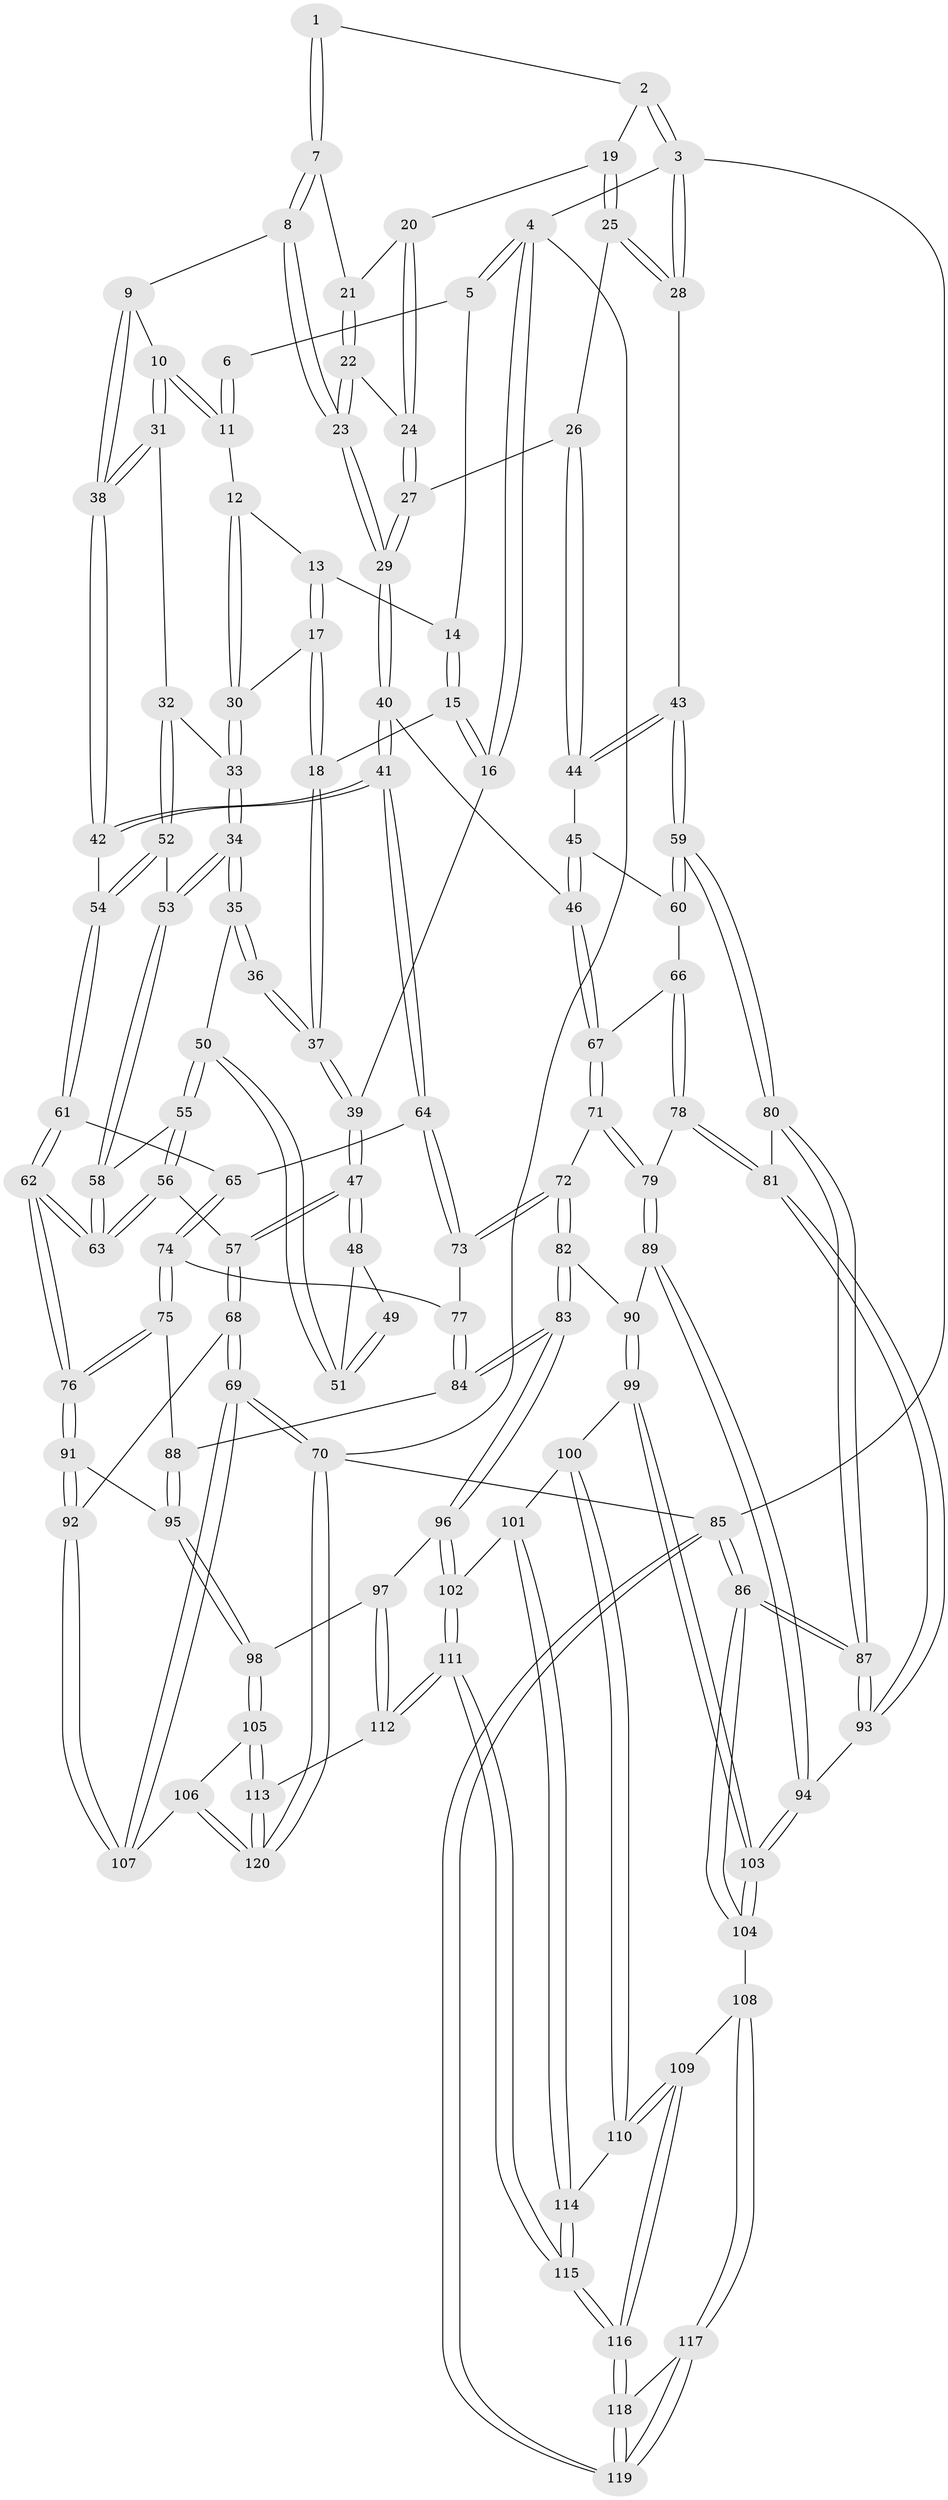 // Generated by graph-tools (version 1.1) at 2025/27/03/15/25 16:27:57]
// undirected, 120 vertices, 297 edges
graph export_dot {
graph [start="1"]
  node [color=gray90,style=filled];
  1 [pos="+0.5896774651832973+0"];
  2 [pos="+0.9271803797355277+0"];
  3 [pos="+1+0"];
  4 [pos="+0+0"];
  5 [pos="+0.19344862452143308+0"];
  6 [pos="+0.517061739705658+0"];
  7 [pos="+0.6077165625706737+0"];
  8 [pos="+0.5615559443800737+0.17043372915273614"];
  9 [pos="+0.5049182916034856+0.1629957980095776"];
  10 [pos="+0.4477778503097865+0.1350631024550889"];
  11 [pos="+0.432257826512834+0.11523984083091092"];
  12 [pos="+0.34307422101691154+0.10605921687102446"];
  13 [pos="+0.2015938112536349+0"];
  14 [pos="+0.19541179276273668+0"];
  15 [pos="+0.12302980599343125+0.12448129986801176"];
  16 [pos="+0+0"];
  17 [pos="+0.23549778774970814+0.1535981809300596"];
  18 [pos="+0.1455590487051059+0.16790864013419038"];
  19 [pos="+0.8285500908318433+0.07925142937067713"];
  20 [pos="+0.7210877560817225+0.057913542889915674"];
  21 [pos="+0.6749947754655227+0.04254123126488089"];
  22 [pos="+0.6789767615233739+0.10257102039122379"];
  23 [pos="+0.562746742609152+0.1714315547920891"];
  24 [pos="+0.7209455767663144+0.13363750976528602"];
  25 [pos="+0.828668635667171+0.10841662267040744"];
  26 [pos="+0.8069055167493923+0.17612669060578773"];
  27 [pos="+0.781800623841034+0.1849064303687558"];
  28 [pos="+1+0.14205468213702463"];
  29 [pos="+0.6447347735503843+0.29861009512278075"];
  30 [pos="+0.2766954448252731+0.16519627881328028"];
  31 [pos="+0.37935854864291496+0.24596113242431125"];
  32 [pos="+0.3386440861239948+0.25467363104097407"];
  33 [pos="+0.2848085822857271+0.19047710133256435"];
  34 [pos="+0.19093449312716848+0.33056454216760783"];
  35 [pos="+0.17310896554299596+0.31200185721741514"];
  36 [pos="+0.12833247244457177+0.2100280227220237"];
  37 [pos="+0.13642947698233757+0.1884855002512328"];
  38 [pos="+0.44533046033412726+0.2911886183749336"];
  39 [pos="+0+0.04695967526005525"];
  40 [pos="+0.6363346657497913+0.3621007902681172"];
  41 [pos="+0.6124971685606563+0.3788794930523712"];
  42 [pos="+0.4675332660712468+0.3431040514670398"];
  43 [pos="+1+0.3349614854702119"];
  44 [pos="+0.9461363170441432+0.2936451954690793"];
  45 [pos="+0.8324626524421682+0.3693281891526871"];
  46 [pos="+0.6940380511270341+0.3911228420066721"];
  47 [pos="+0+0.1712687699027078"];
  48 [pos="+0+0.22578566244274145"];
  49 [pos="+0.10906295156945968+0.21642980210739765"];
  50 [pos="+0.055099652563485375+0.3292279285761244"];
  51 [pos="+0.05328383286792786+0.3085378122114498"];
  52 [pos="+0.3148334033916666+0.3326133609271558"];
  53 [pos="+0.20482383813618396+0.35857086042045666"];
  54 [pos="+0.38144196706211114+0.38699460742862396"];
  55 [pos="+0.0006567924167654581+0.40274347321003107"];
  56 [pos="+0+0.45443719351755496"];
  57 [pos="+0+0.4608100273365875"];
  58 [pos="+0.18807433381556346+0.4208203572179283"];
  59 [pos="+1+0.4398971421709109"];
  60 [pos="+0.8546486180648698+0.43953527551826743"];
  61 [pos="+0.37436952011047203+0.4450845494403633"];
  62 [pos="+0.22936291980856213+0.573852336248802"];
  63 [pos="+0.22659563326393464+0.5694703672083347"];
  64 [pos="+0.608616458973164+0.3877691642249311"];
  65 [pos="+0.47121215976856684+0.5007091631743377"];
  66 [pos="+0.8442958555471259+0.5117557246376477"];
  67 [pos="+0.7293268572516651+0.44815461550436053"];
  68 [pos="+0+0.7032473995933521"];
  69 [pos="+0+1"];
  70 [pos="+0+1"];
  71 [pos="+0.7308044771555188+0.5616016632235403"];
  72 [pos="+0.6672022693798083+0.6152894725831345"];
  73 [pos="+0.6117500680721562+0.5640233981289845"];
  74 [pos="+0.4640206277566069+0.5797003002216641"];
  75 [pos="+0.4375814644519602+0.5990370314628866"];
  76 [pos="+0.2325043497852235+0.5960873976857846"];
  77 [pos="+0.5307637035553111+0.599250737540073"];
  78 [pos="+0.9008428463899428+0.5918548649402015"];
  79 [pos="+0.8810495001120231+0.602249441687978"];
  80 [pos="+1+0.4760118142215445"];
  81 [pos="+0.9191480379741757+0.591982737203729"];
  82 [pos="+0.6804215874890501+0.6990908274968584"];
  83 [pos="+0.6220312008922682+0.752434170531856"];
  84 [pos="+0.5564246665348795+0.7081205796976208"];
  85 [pos="+1+1"];
  86 [pos="+1+1"];
  87 [pos="+1+0.7895843622979459"];
  88 [pos="+0.45653517018252143+0.7099147373995828"];
  89 [pos="+0.7867687906387777+0.7048554650606642"];
  90 [pos="+0.7802239900524294+0.7109678214861053"];
  91 [pos="+0.21404788760503954+0.6561290814771376"];
  92 [pos="+0.18003125000680256+0.7035403015333009"];
  93 [pos="+0.9429828005803093+0.7541594686214732"];
  94 [pos="+0.9401050638145421+0.7582571672561731"];
  95 [pos="+0.422628123649609+0.752898486991902"];
  96 [pos="+0.6150751778186252+0.7911082671891668"];
  97 [pos="+0.5218254307119783+0.8304813061986028"];
  98 [pos="+0.4334208689730549+0.8231963093412819"];
  99 [pos="+0.8081935829212532+0.7830331945999003"];
  100 [pos="+0.7675260381041521+0.8312644690106678"];
  101 [pos="+0.6754724508980667+0.8508372155851657"];
  102 [pos="+0.6458546183753674+0.8479021301194164"];
  103 [pos="+0.8969183603112678+0.8379437002054476"];
  104 [pos="+0.9022441426839375+0.854691967980697"];
  105 [pos="+0.41941831680483166+0.840753467921826"];
  106 [pos="+0.20949830871706673+0.8654522792042524"];
  107 [pos="+0.209326237480929+0.8652585062670528"];
  108 [pos="+0.8680521143443807+0.9095055473866439"];
  109 [pos="+0.8418458881569155+0.9124843497622402"];
  110 [pos="+0.7830335751597752+0.9028455434320642"];
  111 [pos="+0.6102985205429889+1"];
  112 [pos="+0.540799520002571+1"];
  113 [pos="+0.46083952866285516+1"];
  114 [pos="+0.7635637323520355+0.9140196546388215"];
  115 [pos="+0.6205547989723104+1"];
  116 [pos="+0.621009398788106+1"];
  117 [pos="+0.868781982475275+0.9131837634140496"];
  118 [pos="+0.7556913799414485+1"];
  119 [pos="+1+1"];
  120 [pos="+0.32108040283228834+1"];
  1 -- 2;
  1 -- 7;
  1 -- 7;
  2 -- 3;
  2 -- 3;
  2 -- 19;
  3 -- 4;
  3 -- 28;
  3 -- 28;
  3 -- 85;
  4 -- 5;
  4 -- 5;
  4 -- 16;
  4 -- 16;
  4 -- 70;
  5 -- 6;
  5 -- 14;
  6 -- 11;
  6 -- 11;
  7 -- 8;
  7 -- 8;
  7 -- 21;
  8 -- 9;
  8 -- 23;
  8 -- 23;
  9 -- 10;
  9 -- 38;
  9 -- 38;
  10 -- 11;
  10 -- 11;
  10 -- 31;
  10 -- 31;
  11 -- 12;
  12 -- 13;
  12 -- 30;
  12 -- 30;
  13 -- 14;
  13 -- 17;
  13 -- 17;
  14 -- 15;
  14 -- 15;
  15 -- 16;
  15 -- 16;
  15 -- 18;
  16 -- 39;
  17 -- 18;
  17 -- 18;
  17 -- 30;
  18 -- 37;
  18 -- 37;
  19 -- 20;
  19 -- 25;
  19 -- 25;
  20 -- 21;
  20 -- 24;
  20 -- 24;
  21 -- 22;
  21 -- 22;
  22 -- 23;
  22 -- 23;
  22 -- 24;
  23 -- 29;
  23 -- 29;
  24 -- 27;
  24 -- 27;
  25 -- 26;
  25 -- 28;
  25 -- 28;
  26 -- 27;
  26 -- 44;
  26 -- 44;
  27 -- 29;
  27 -- 29;
  28 -- 43;
  29 -- 40;
  29 -- 40;
  30 -- 33;
  30 -- 33;
  31 -- 32;
  31 -- 38;
  31 -- 38;
  32 -- 33;
  32 -- 52;
  32 -- 52;
  33 -- 34;
  33 -- 34;
  34 -- 35;
  34 -- 35;
  34 -- 53;
  34 -- 53;
  35 -- 36;
  35 -- 36;
  35 -- 50;
  36 -- 37;
  36 -- 37;
  37 -- 39;
  37 -- 39;
  38 -- 42;
  38 -- 42;
  39 -- 47;
  39 -- 47;
  40 -- 41;
  40 -- 41;
  40 -- 46;
  41 -- 42;
  41 -- 42;
  41 -- 64;
  41 -- 64;
  42 -- 54;
  43 -- 44;
  43 -- 44;
  43 -- 59;
  43 -- 59;
  44 -- 45;
  45 -- 46;
  45 -- 46;
  45 -- 60;
  46 -- 67;
  46 -- 67;
  47 -- 48;
  47 -- 48;
  47 -- 57;
  47 -- 57;
  48 -- 49;
  48 -- 51;
  49 -- 51;
  49 -- 51;
  50 -- 51;
  50 -- 51;
  50 -- 55;
  50 -- 55;
  52 -- 53;
  52 -- 54;
  52 -- 54;
  53 -- 58;
  53 -- 58;
  54 -- 61;
  54 -- 61;
  55 -- 56;
  55 -- 56;
  55 -- 58;
  56 -- 57;
  56 -- 63;
  56 -- 63;
  57 -- 68;
  57 -- 68;
  58 -- 63;
  58 -- 63;
  59 -- 60;
  59 -- 60;
  59 -- 80;
  59 -- 80;
  60 -- 66;
  61 -- 62;
  61 -- 62;
  61 -- 65;
  62 -- 63;
  62 -- 63;
  62 -- 76;
  62 -- 76;
  64 -- 65;
  64 -- 73;
  64 -- 73;
  65 -- 74;
  65 -- 74;
  66 -- 67;
  66 -- 78;
  66 -- 78;
  67 -- 71;
  67 -- 71;
  68 -- 69;
  68 -- 69;
  68 -- 92;
  69 -- 70;
  69 -- 70;
  69 -- 107;
  69 -- 107;
  70 -- 120;
  70 -- 120;
  70 -- 85;
  71 -- 72;
  71 -- 79;
  71 -- 79;
  72 -- 73;
  72 -- 73;
  72 -- 82;
  72 -- 82;
  73 -- 77;
  74 -- 75;
  74 -- 75;
  74 -- 77;
  75 -- 76;
  75 -- 76;
  75 -- 88;
  76 -- 91;
  76 -- 91;
  77 -- 84;
  77 -- 84;
  78 -- 79;
  78 -- 81;
  78 -- 81;
  79 -- 89;
  79 -- 89;
  80 -- 81;
  80 -- 87;
  80 -- 87;
  81 -- 93;
  81 -- 93;
  82 -- 83;
  82 -- 83;
  82 -- 90;
  83 -- 84;
  83 -- 84;
  83 -- 96;
  83 -- 96;
  84 -- 88;
  85 -- 86;
  85 -- 86;
  85 -- 119;
  85 -- 119;
  86 -- 87;
  86 -- 87;
  86 -- 104;
  86 -- 104;
  87 -- 93;
  87 -- 93;
  88 -- 95;
  88 -- 95;
  89 -- 90;
  89 -- 94;
  89 -- 94;
  90 -- 99;
  90 -- 99;
  91 -- 92;
  91 -- 92;
  91 -- 95;
  92 -- 107;
  92 -- 107;
  93 -- 94;
  94 -- 103;
  94 -- 103;
  95 -- 98;
  95 -- 98;
  96 -- 97;
  96 -- 102;
  96 -- 102;
  97 -- 98;
  97 -- 112;
  97 -- 112;
  98 -- 105;
  98 -- 105;
  99 -- 100;
  99 -- 103;
  99 -- 103;
  100 -- 101;
  100 -- 110;
  100 -- 110;
  101 -- 102;
  101 -- 114;
  101 -- 114;
  102 -- 111;
  102 -- 111;
  103 -- 104;
  103 -- 104;
  104 -- 108;
  105 -- 106;
  105 -- 113;
  105 -- 113;
  106 -- 107;
  106 -- 120;
  106 -- 120;
  108 -- 109;
  108 -- 117;
  108 -- 117;
  109 -- 110;
  109 -- 110;
  109 -- 116;
  109 -- 116;
  110 -- 114;
  111 -- 112;
  111 -- 112;
  111 -- 115;
  111 -- 115;
  112 -- 113;
  113 -- 120;
  113 -- 120;
  114 -- 115;
  114 -- 115;
  115 -- 116;
  115 -- 116;
  116 -- 118;
  116 -- 118;
  117 -- 118;
  117 -- 119;
  117 -- 119;
  118 -- 119;
  118 -- 119;
}
